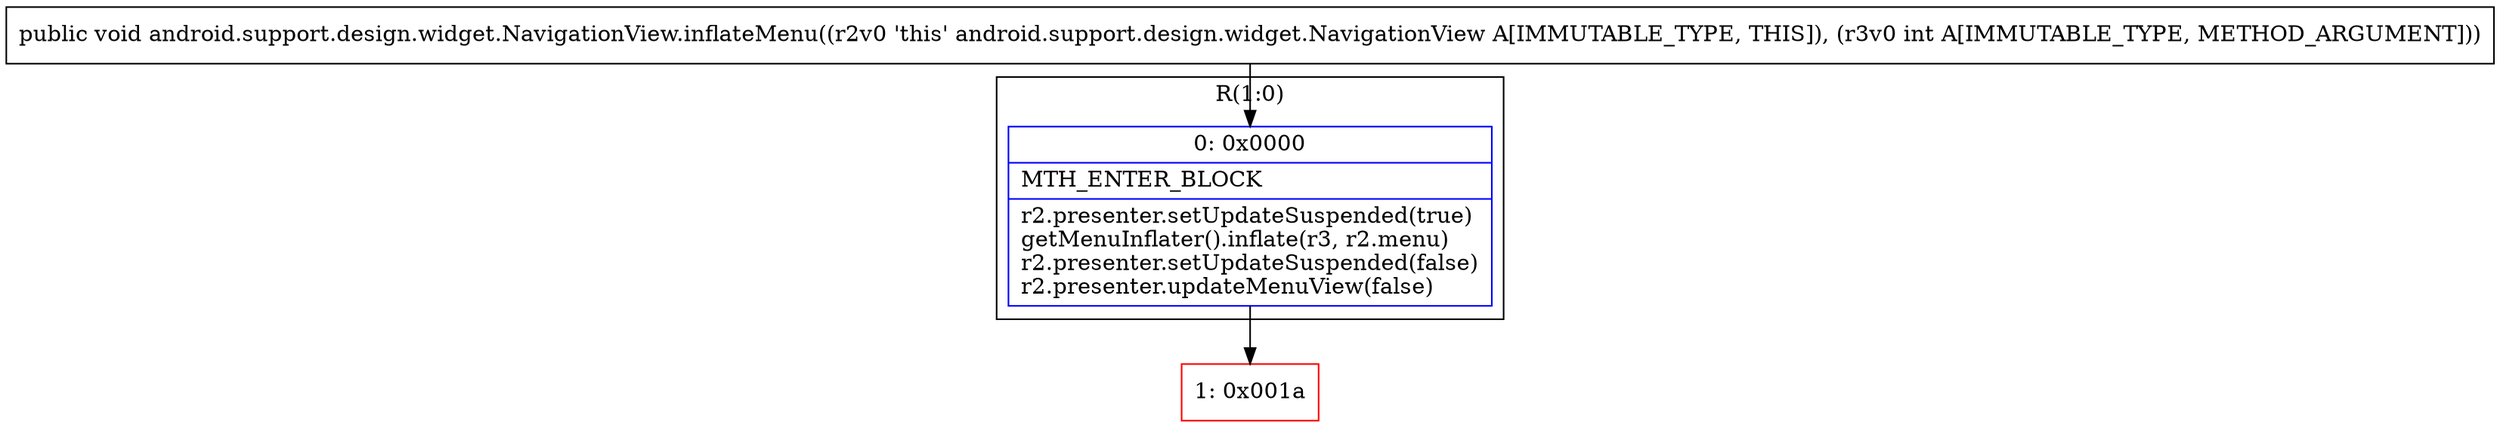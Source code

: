 digraph "CFG forandroid.support.design.widget.NavigationView.inflateMenu(I)V" {
subgraph cluster_Region_168148676 {
label = "R(1:0)";
node [shape=record,color=blue];
Node_0 [shape=record,label="{0\:\ 0x0000|MTH_ENTER_BLOCK\l|r2.presenter.setUpdateSuspended(true)\lgetMenuInflater().inflate(r3, r2.menu)\lr2.presenter.setUpdateSuspended(false)\lr2.presenter.updateMenuView(false)\l}"];
}
Node_1 [shape=record,color=red,label="{1\:\ 0x001a}"];
MethodNode[shape=record,label="{public void android.support.design.widget.NavigationView.inflateMenu((r2v0 'this' android.support.design.widget.NavigationView A[IMMUTABLE_TYPE, THIS]), (r3v0 int A[IMMUTABLE_TYPE, METHOD_ARGUMENT])) }"];
MethodNode -> Node_0;
Node_0 -> Node_1;
}

